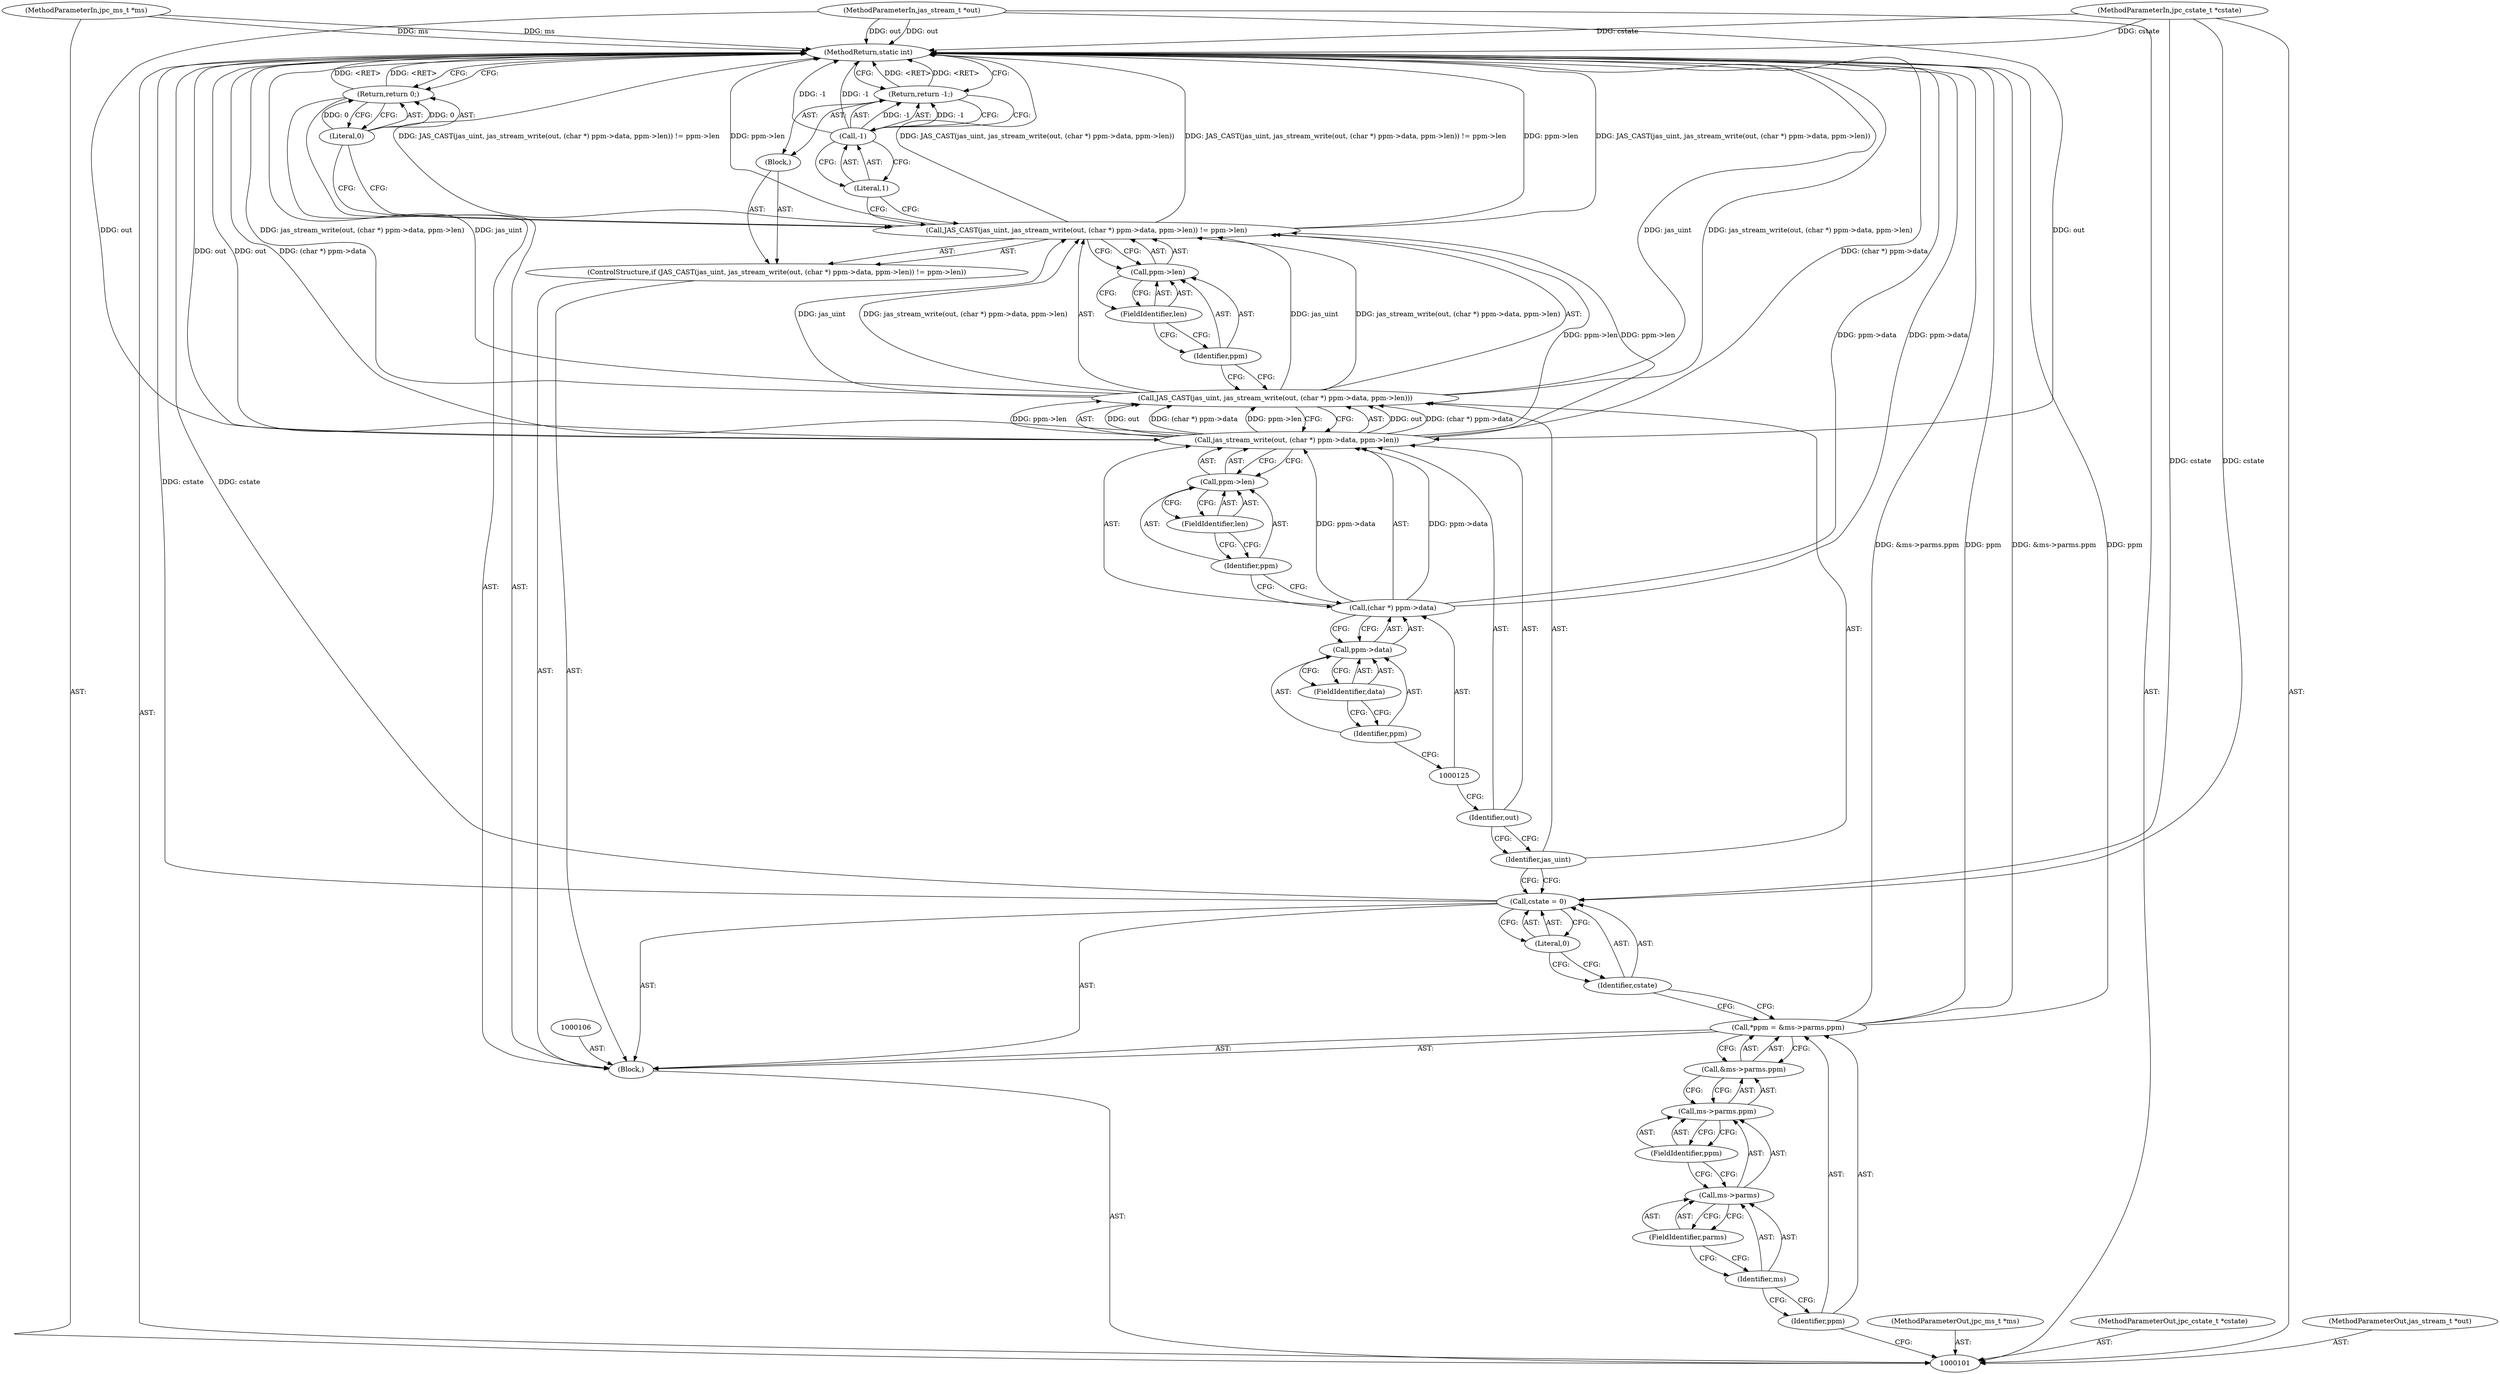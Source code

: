 digraph "0_jasper_d42b2388f7f8e0332c846675133acea151fc557a_36" {
"1000141" [label="(MethodReturn,static int)"];
"1000102" [label="(MethodParameterIn,jpc_ms_t *ms)"];
"1000195" [label="(MethodParameterOut,jpc_ms_t *ms)"];
"1000103" [label="(MethodParameterIn,jpc_cstate_t *cstate)"];
"1000196" [label="(MethodParameterOut,jpc_cstate_t *cstate)"];
"1000104" [label="(MethodParameterIn,jas_stream_t *out)"];
"1000197" [label="(MethodParameterOut,jas_stream_t *out)"];
"1000139" [label="(Return,return 0;)"];
"1000140" [label="(Literal,0)"];
"1000105" [label="(Block,)"];
"1000107" [label="(Call,*ppm = &ms->parms.ppm)"];
"1000108" [label="(Identifier,ppm)"];
"1000109" [label="(Call,&ms->parms.ppm)"];
"1000110" [label="(Call,ms->parms.ppm)"];
"1000111" [label="(Call,ms->parms)"];
"1000112" [label="(Identifier,ms)"];
"1000113" [label="(FieldIdentifier,parms)"];
"1000114" [label="(FieldIdentifier,ppm)"];
"1000117" [label="(Literal,0)"];
"1000115" [label="(Call,cstate = 0)"];
"1000116" [label="(Identifier,cstate)"];
"1000118" [label="(ControlStructure,if (JAS_CAST(jas_uint, jas_stream_write(out, (char *) ppm->data, ppm->len)) != ppm->len))"];
"1000121" [label="(Identifier,jas_uint)"];
"1000122" [label="(Call,jas_stream_write(out, (char *) ppm->data, ppm->len))"];
"1000123" [label="(Identifier,out)"];
"1000124" [label="(Call,(char *) ppm->data)"];
"1000119" [label="(Call,JAS_CAST(jas_uint, jas_stream_write(out, (char *) ppm->data, ppm->len)) != ppm->len)"];
"1000120" [label="(Call,JAS_CAST(jas_uint, jas_stream_write(out, (char *) ppm->data, ppm->len)))"];
"1000126" [label="(Call,ppm->data)"];
"1000127" [label="(Identifier,ppm)"];
"1000128" [label="(FieldIdentifier,data)"];
"1000129" [label="(Call,ppm->len)"];
"1000130" [label="(Identifier,ppm)"];
"1000131" [label="(FieldIdentifier,len)"];
"1000132" [label="(Call,ppm->len)"];
"1000133" [label="(Identifier,ppm)"];
"1000134" [label="(FieldIdentifier,len)"];
"1000135" [label="(Block,)"];
"1000137" [label="(Call,-1)"];
"1000138" [label="(Literal,1)"];
"1000136" [label="(Return,return -1;)"];
"1000141" -> "1000101"  [label="AST: "];
"1000141" -> "1000136"  [label="CFG: "];
"1000141" -> "1000139"  [label="CFG: "];
"1000136" -> "1000141"  [label="DDG: <RET>"];
"1000139" -> "1000141"  [label="DDG: <RET>"];
"1000124" -> "1000141"  [label="DDG: ppm->data"];
"1000107" -> "1000141"  [label="DDG: ppm"];
"1000107" -> "1000141"  [label="DDG: &ms->parms.ppm"];
"1000104" -> "1000141"  [label="DDG: out"];
"1000103" -> "1000141"  [label="DDG: cstate"];
"1000102" -> "1000141"  [label="DDG: ms"];
"1000119" -> "1000141"  [label="DDG: JAS_CAST(jas_uint, jas_stream_write(out, (char *) ppm->data, ppm->len))"];
"1000119" -> "1000141"  [label="DDG: JAS_CAST(jas_uint, jas_stream_write(out, (char *) ppm->data, ppm->len)) != ppm->len"];
"1000119" -> "1000141"  [label="DDG: ppm->len"];
"1000120" -> "1000141"  [label="DDG: jas_stream_write(out, (char *) ppm->data, ppm->len)"];
"1000120" -> "1000141"  [label="DDG: jas_uint"];
"1000115" -> "1000141"  [label="DDG: cstate"];
"1000122" -> "1000141"  [label="DDG: (char *) ppm->data"];
"1000122" -> "1000141"  [label="DDG: out"];
"1000137" -> "1000141"  [label="DDG: -1"];
"1000102" -> "1000101"  [label="AST: "];
"1000102" -> "1000141"  [label="DDG: ms"];
"1000195" -> "1000101"  [label="AST: "];
"1000103" -> "1000101"  [label="AST: "];
"1000103" -> "1000141"  [label="DDG: cstate"];
"1000103" -> "1000115"  [label="DDG: cstate"];
"1000196" -> "1000101"  [label="AST: "];
"1000104" -> "1000101"  [label="AST: "];
"1000104" -> "1000141"  [label="DDG: out"];
"1000104" -> "1000122"  [label="DDG: out"];
"1000197" -> "1000101"  [label="AST: "];
"1000139" -> "1000105"  [label="AST: "];
"1000139" -> "1000140"  [label="CFG: "];
"1000140" -> "1000139"  [label="AST: "];
"1000141" -> "1000139"  [label="CFG: "];
"1000139" -> "1000141"  [label="DDG: <RET>"];
"1000140" -> "1000139"  [label="DDG: 0"];
"1000140" -> "1000139"  [label="AST: "];
"1000140" -> "1000119"  [label="CFG: "];
"1000139" -> "1000140"  [label="CFG: "];
"1000140" -> "1000139"  [label="DDG: 0"];
"1000105" -> "1000101"  [label="AST: "];
"1000106" -> "1000105"  [label="AST: "];
"1000107" -> "1000105"  [label="AST: "];
"1000115" -> "1000105"  [label="AST: "];
"1000118" -> "1000105"  [label="AST: "];
"1000139" -> "1000105"  [label="AST: "];
"1000107" -> "1000105"  [label="AST: "];
"1000107" -> "1000109"  [label="CFG: "];
"1000108" -> "1000107"  [label="AST: "];
"1000109" -> "1000107"  [label="AST: "];
"1000116" -> "1000107"  [label="CFG: "];
"1000107" -> "1000141"  [label="DDG: ppm"];
"1000107" -> "1000141"  [label="DDG: &ms->parms.ppm"];
"1000108" -> "1000107"  [label="AST: "];
"1000108" -> "1000101"  [label="CFG: "];
"1000112" -> "1000108"  [label="CFG: "];
"1000109" -> "1000107"  [label="AST: "];
"1000109" -> "1000110"  [label="CFG: "];
"1000110" -> "1000109"  [label="AST: "];
"1000107" -> "1000109"  [label="CFG: "];
"1000110" -> "1000109"  [label="AST: "];
"1000110" -> "1000114"  [label="CFG: "];
"1000111" -> "1000110"  [label="AST: "];
"1000114" -> "1000110"  [label="AST: "];
"1000109" -> "1000110"  [label="CFG: "];
"1000111" -> "1000110"  [label="AST: "];
"1000111" -> "1000113"  [label="CFG: "];
"1000112" -> "1000111"  [label="AST: "];
"1000113" -> "1000111"  [label="AST: "];
"1000114" -> "1000111"  [label="CFG: "];
"1000112" -> "1000111"  [label="AST: "];
"1000112" -> "1000108"  [label="CFG: "];
"1000113" -> "1000112"  [label="CFG: "];
"1000113" -> "1000111"  [label="AST: "];
"1000113" -> "1000112"  [label="CFG: "];
"1000111" -> "1000113"  [label="CFG: "];
"1000114" -> "1000110"  [label="AST: "];
"1000114" -> "1000111"  [label="CFG: "];
"1000110" -> "1000114"  [label="CFG: "];
"1000117" -> "1000115"  [label="AST: "];
"1000117" -> "1000116"  [label="CFG: "];
"1000115" -> "1000117"  [label="CFG: "];
"1000115" -> "1000105"  [label="AST: "];
"1000115" -> "1000117"  [label="CFG: "];
"1000116" -> "1000115"  [label="AST: "];
"1000117" -> "1000115"  [label="AST: "];
"1000121" -> "1000115"  [label="CFG: "];
"1000115" -> "1000141"  [label="DDG: cstate"];
"1000103" -> "1000115"  [label="DDG: cstate"];
"1000116" -> "1000115"  [label="AST: "];
"1000116" -> "1000107"  [label="CFG: "];
"1000117" -> "1000116"  [label="CFG: "];
"1000118" -> "1000105"  [label="AST: "];
"1000119" -> "1000118"  [label="AST: "];
"1000135" -> "1000118"  [label="AST: "];
"1000121" -> "1000120"  [label="AST: "];
"1000121" -> "1000115"  [label="CFG: "];
"1000123" -> "1000121"  [label="CFG: "];
"1000122" -> "1000120"  [label="AST: "];
"1000122" -> "1000129"  [label="CFG: "];
"1000123" -> "1000122"  [label="AST: "];
"1000124" -> "1000122"  [label="AST: "];
"1000129" -> "1000122"  [label="AST: "];
"1000120" -> "1000122"  [label="CFG: "];
"1000122" -> "1000141"  [label="DDG: (char *) ppm->data"];
"1000122" -> "1000141"  [label="DDG: out"];
"1000122" -> "1000120"  [label="DDG: out"];
"1000122" -> "1000120"  [label="DDG: (char *) ppm->data"];
"1000122" -> "1000120"  [label="DDG: ppm->len"];
"1000104" -> "1000122"  [label="DDG: out"];
"1000124" -> "1000122"  [label="DDG: ppm->data"];
"1000122" -> "1000119"  [label="DDG: ppm->len"];
"1000123" -> "1000122"  [label="AST: "];
"1000123" -> "1000121"  [label="CFG: "];
"1000125" -> "1000123"  [label="CFG: "];
"1000124" -> "1000122"  [label="AST: "];
"1000124" -> "1000126"  [label="CFG: "];
"1000125" -> "1000124"  [label="AST: "];
"1000126" -> "1000124"  [label="AST: "];
"1000130" -> "1000124"  [label="CFG: "];
"1000124" -> "1000141"  [label="DDG: ppm->data"];
"1000124" -> "1000122"  [label="DDG: ppm->data"];
"1000119" -> "1000118"  [label="AST: "];
"1000119" -> "1000132"  [label="CFG: "];
"1000120" -> "1000119"  [label="AST: "];
"1000132" -> "1000119"  [label="AST: "];
"1000138" -> "1000119"  [label="CFG: "];
"1000140" -> "1000119"  [label="CFG: "];
"1000119" -> "1000141"  [label="DDG: JAS_CAST(jas_uint, jas_stream_write(out, (char *) ppm->data, ppm->len))"];
"1000119" -> "1000141"  [label="DDG: JAS_CAST(jas_uint, jas_stream_write(out, (char *) ppm->data, ppm->len)) != ppm->len"];
"1000119" -> "1000141"  [label="DDG: ppm->len"];
"1000120" -> "1000119"  [label="DDG: jas_uint"];
"1000120" -> "1000119"  [label="DDG: jas_stream_write(out, (char *) ppm->data, ppm->len)"];
"1000122" -> "1000119"  [label="DDG: ppm->len"];
"1000120" -> "1000119"  [label="AST: "];
"1000120" -> "1000122"  [label="CFG: "];
"1000121" -> "1000120"  [label="AST: "];
"1000122" -> "1000120"  [label="AST: "];
"1000133" -> "1000120"  [label="CFG: "];
"1000120" -> "1000141"  [label="DDG: jas_stream_write(out, (char *) ppm->data, ppm->len)"];
"1000120" -> "1000141"  [label="DDG: jas_uint"];
"1000120" -> "1000119"  [label="DDG: jas_uint"];
"1000120" -> "1000119"  [label="DDG: jas_stream_write(out, (char *) ppm->data, ppm->len)"];
"1000122" -> "1000120"  [label="DDG: out"];
"1000122" -> "1000120"  [label="DDG: (char *) ppm->data"];
"1000122" -> "1000120"  [label="DDG: ppm->len"];
"1000126" -> "1000124"  [label="AST: "];
"1000126" -> "1000128"  [label="CFG: "];
"1000127" -> "1000126"  [label="AST: "];
"1000128" -> "1000126"  [label="AST: "];
"1000124" -> "1000126"  [label="CFG: "];
"1000127" -> "1000126"  [label="AST: "];
"1000127" -> "1000125"  [label="CFG: "];
"1000128" -> "1000127"  [label="CFG: "];
"1000128" -> "1000126"  [label="AST: "];
"1000128" -> "1000127"  [label="CFG: "];
"1000126" -> "1000128"  [label="CFG: "];
"1000129" -> "1000122"  [label="AST: "];
"1000129" -> "1000131"  [label="CFG: "];
"1000130" -> "1000129"  [label="AST: "];
"1000131" -> "1000129"  [label="AST: "];
"1000122" -> "1000129"  [label="CFG: "];
"1000130" -> "1000129"  [label="AST: "];
"1000130" -> "1000124"  [label="CFG: "];
"1000131" -> "1000130"  [label="CFG: "];
"1000131" -> "1000129"  [label="AST: "];
"1000131" -> "1000130"  [label="CFG: "];
"1000129" -> "1000131"  [label="CFG: "];
"1000132" -> "1000119"  [label="AST: "];
"1000132" -> "1000134"  [label="CFG: "];
"1000133" -> "1000132"  [label="AST: "];
"1000134" -> "1000132"  [label="AST: "];
"1000119" -> "1000132"  [label="CFG: "];
"1000133" -> "1000132"  [label="AST: "];
"1000133" -> "1000120"  [label="CFG: "];
"1000134" -> "1000133"  [label="CFG: "];
"1000134" -> "1000132"  [label="AST: "];
"1000134" -> "1000133"  [label="CFG: "];
"1000132" -> "1000134"  [label="CFG: "];
"1000135" -> "1000118"  [label="AST: "];
"1000136" -> "1000135"  [label="AST: "];
"1000137" -> "1000136"  [label="AST: "];
"1000137" -> "1000138"  [label="CFG: "];
"1000138" -> "1000137"  [label="AST: "];
"1000136" -> "1000137"  [label="CFG: "];
"1000137" -> "1000141"  [label="DDG: -1"];
"1000137" -> "1000136"  [label="DDG: -1"];
"1000138" -> "1000137"  [label="AST: "];
"1000138" -> "1000119"  [label="CFG: "];
"1000137" -> "1000138"  [label="CFG: "];
"1000136" -> "1000135"  [label="AST: "];
"1000136" -> "1000137"  [label="CFG: "];
"1000137" -> "1000136"  [label="AST: "];
"1000141" -> "1000136"  [label="CFG: "];
"1000136" -> "1000141"  [label="DDG: <RET>"];
"1000137" -> "1000136"  [label="DDG: -1"];
}
